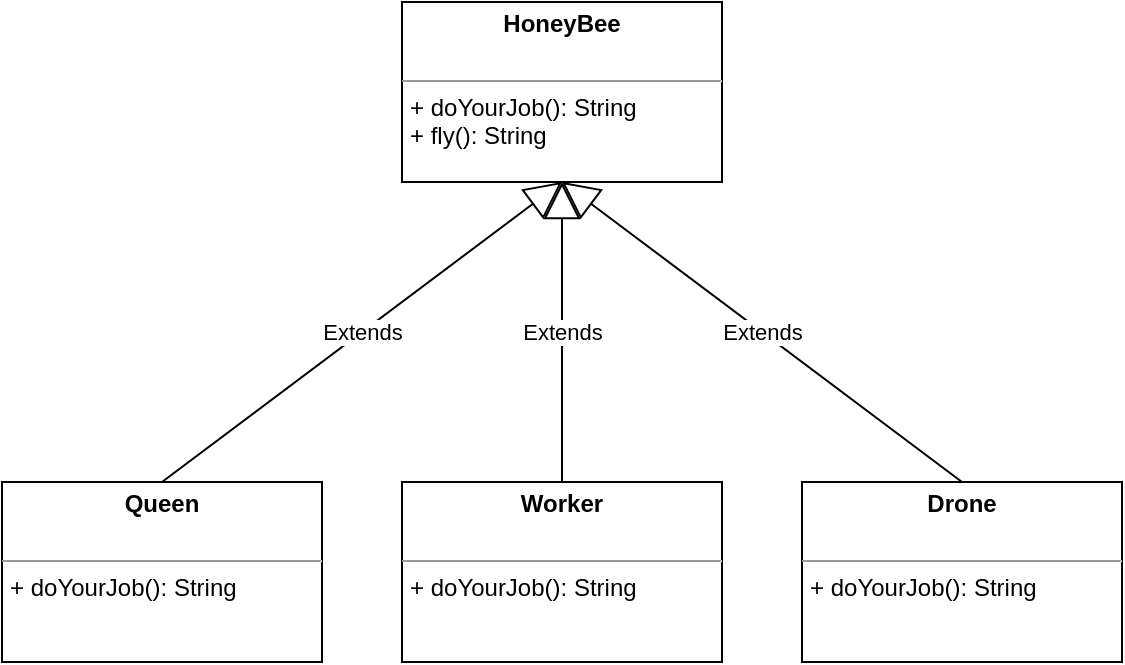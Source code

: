 <mxfile>
    <diagram id="S2CIPdIG4Lf3GdL8Yfw6" name="HoneyBee">
        <mxGraphModel dx="1369" dy="555" grid="1" gridSize="10" guides="1" tooltips="1" connect="1" arrows="1" fold="1" page="1" pageScale="1" pageWidth="827" pageHeight="1169" math="0" shadow="0">
            <root>
                <mxCell id="0"/>
                <mxCell id="1" parent="0"/>
                <mxCell id="2" value="&lt;p style=&quot;margin: 0px ; margin-top: 4px ; text-align: center&quot;&gt;&lt;b&gt;HoneyBee&lt;/b&gt;&lt;/p&gt;&lt;p style=&quot;margin: 0px ; margin-left: 4px&quot;&gt;&lt;br&gt;&lt;/p&gt;&lt;hr size=&quot;1&quot;&gt;&lt;p style=&quot;margin: 0px ; margin-left: 4px&quot;&gt;+ doYourJob(): String&lt;/p&gt;&lt;p style=&quot;margin: 0px ; margin-left: 4px&quot;&gt;+ fly(): String&lt;/p&gt;" style="verticalAlign=top;align=left;overflow=fill;fontSize=12;fontFamily=Helvetica;html=1;" parent="1" vertex="1">
                    <mxGeometry x="320" y="40" width="160" height="90" as="geometry"/>
                </mxCell>
                <mxCell id="3" value="&lt;p style=&quot;margin: 0px ; margin-top: 4px ; text-align: center&quot;&gt;&lt;b&gt;Queen&lt;/b&gt;&lt;/p&gt;&lt;p style=&quot;margin: 0px ; margin-left: 4px&quot;&gt;&lt;br&gt;&lt;/p&gt;&lt;hr size=&quot;1&quot;&gt;&lt;p style=&quot;margin: 0px ; margin-left: 4px&quot;&gt;+ doYourJob(): String&lt;br&gt;&lt;/p&gt;" style="verticalAlign=top;align=left;overflow=fill;fontSize=12;fontFamily=Helvetica;html=1;" parent="1" vertex="1">
                    <mxGeometry x="120" y="280" width="160" height="90" as="geometry"/>
                </mxCell>
                <mxCell id="4" value="Extends" style="endArrow=block;endSize=16;endFill=0;html=1;exitX=0.5;exitY=0;exitDx=0;exitDy=0;entryX=0.5;entryY=1;entryDx=0;entryDy=0;" parent="1" source="3" target="2" edge="1">
                    <mxGeometry width="160" relative="1" as="geometry">
                        <mxPoint x="150" y="170" as="sourcePoint"/>
                        <mxPoint x="280" y="130" as="targetPoint"/>
                    </mxGeometry>
                </mxCell>
                <mxCell id="5" value="&lt;p style=&quot;margin: 0px ; margin-top: 4px ; text-align: center&quot;&gt;&lt;b&gt;Worker&lt;/b&gt;&lt;/p&gt;&lt;p style=&quot;margin: 0px ; margin-left: 4px&quot;&gt;&lt;br&gt;&lt;/p&gt;&lt;hr size=&quot;1&quot;&gt;&lt;p style=&quot;margin: 0px ; margin-left: 4px&quot;&gt;+ doYourJob(): String&lt;br&gt;&lt;/p&gt;" style="verticalAlign=top;align=left;overflow=fill;fontSize=12;fontFamily=Helvetica;html=1;" parent="1" vertex="1">
                    <mxGeometry x="320" y="280" width="160" height="90" as="geometry"/>
                </mxCell>
                <mxCell id="6" value="&lt;p style=&quot;margin: 0px ; margin-top: 4px ; text-align: center&quot;&gt;&lt;b&gt;Drone&lt;/b&gt;&lt;/p&gt;&lt;p style=&quot;margin: 0px ; margin-left: 4px&quot;&gt;&lt;br&gt;&lt;/p&gt;&lt;hr size=&quot;1&quot;&gt;&lt;p style=&quot;margin: 0px ; margin-left: 4px&quot;&gt;+ doYourJob(): String&lt;br&gt;&lt;/p&gt;" style="verticalAlign=top;align=left;overflow=fill;fontSize=12;fontFamily=Helvetica;html=1;" parent="1" vertex="1">
                    <mxGeometry x="520" y="280" width="160" height="90" as="geometry"/>
                </mxCell>
                <mxCell id="7" value="Extends" style="endArrow=block;endSize=16;endFill=0;html=1;exitX=0.5;exitY=0;exitDx=0;exitDy=0;entryX=0.5;entryY=1;entryDx=0;entryDy=0;" parent="1" source="5" target="2" edge="1">
                    <mxGeometry width="160" relative="1" as="geometry">
                        <mxPoint x="210" y="290" as="sourcePoint"/>
                        <mxPoint x="410" y="140" as="targetPoint"/>
                    </mxGeometry>
                </mxCell>
                <mxCell id="8" value="Extends" style="endArrow=block;endSize=16;endFill=0;html=1;exitX=0.5;exitY=0;exitDx=0;exitDy=0;entryX=0.5;entryY=1;entryDx=0;entryDy=0;" parent="1" source="6" target="2" edge="1">
                    <mxGeometry width="160" relative="1" as="geometry">
                        <mxPoint x="410" y="290" as="sourcePoint"/>
                        <mxPoint x="410" y="140" as="targetPoint"/>
                    </mxGeometry>
                </mxCell>
            </root>
        </mxGraphModel>
    </diagram>
    <diagram name="HoneyBee_Abstract" id="d1uEbk_OJqGCnSaVpx3d">
        <mxGraphModel dx="1369" dy="555" grid="1" gridSize="10" guides="1" tooltips="1" connect="1" arrows="1" fold="1" page="1" pageScale="1" pageWidth="827" pageHeight="1169" math="0" shadow="0">
            <root>
                <mxCell id="7hjBk7XM3JtjZPB_9lzp-0"/>
                <mxCell id="7hjBk7XM3JtjZPB_9lzp-1" parent="7hjBk7XM3JtjZPB_9lzp-0"/>
                <mxCell id="7hjBk7XM3JtjZPB_9lzp-2" value="&lt;p style=&quot;margin: 0px ; margin-top: 4px ; text-align: center&quot;&gt;&lt;b&gt;&lt;i&gt;HoneyBee&lt;/i&gt;&lt;/b&gt;&lt;/p&gt;&lt;p style=&quot;margin: 0px ; margin-top: 4px ; text-align: center&quot;&gt;&lt;b&gt;{abstract}&lt;/b&gt;&lt;/p&gt;&lt;hr size=&quot;1&quot;&gt;&lt;p style=&quot;margin: 0px ; margin-left: 4px&quot;&gt;+ &lt;i&gt;doYourJob(): String&lt;/i&gt;&lt;/p&gt;&lt;p style=&quot;margin: 0px ; margin-left: 4px&quot;&gt;+ &lt;i&gt;fly(): String&lt;/i&gt;&lt;/p&gt;" style="verticalAlign=top;align=left;overflow=fill;fontSize=12;fontFamily=Helvetica;html=1;" parent="7hjBk7XM3JtjZPB_9lzp-1" vertex="1">
                    <mxGeometry x="320" y="40" width="160" height="90" as="geometry"/>
                </mxCell>
                <mxCell id="7hjBk7XM3JtjZPB_9lzp-3" value="&lt;p style=&quot;margin: 0px ; margin-top: 4px ; text-align: center&quot;&gt;&lt;b&gt;Queen&lt;/b&gt;&lt;/p&gt;&lt;p style=&quot;margin: 0px ; margin-left: 4px&quot;&gt;&lt;br&gt;&lt;/p&gt;&lt;hr size=&quot;1&quot;&gt;&lt;p style=&quot;margin: 0px ; margin-left: 4px&quot;&gt;+ doYourJob(): String&lt;br&gt;&lt;/p&gt;&lt;p style=&quot;margin: 0px ; margin-left: 4px&quot;&gt;+ fly(): String&lt;br&gt;&lt;/p&gt;" style="verticalAlign=top;align=left;overflow=fill;fontSize=12;fontFamily=Helvetica;html=1;" parent="7hjBk7XM3JtjZPB_9lzp-1" vertex="1">
                    <mxGeometry x="120" y="280" width="160" height="90" as="geometry"/>
                </mxCell>
                <mxCell id="7hjBk7XM3JtjZPB_9lzp-4" value="Extends" style="endArrow=block;endSize=16;endFill=0;html=1;exitX=0.5;exitY=0;exitDx=0;exitDy=0;entryX=0.5;entryY=1;entryDx=0;entryDy=0;" parent="7hjBk7XM3JtjZPB_9lzp-1" source="7hjBk7XM3JtjZPB_9lzp-3" target="7hjBk7XM3JtjZPB_9lzp-2" edge="1">
                    <mxGeometry width="160" relative="1" as="geometry">
                        <mxPoint x="150" y="170" as="sourcePoint"/>
                        <mxPoint x="280" y="130" as="targetPoint"/>
                    </mxGeometry>
                </mxCell>
                <mxCell id="7hjBk7XM3JtjZPB_9lzp-5" value="&lt;p style=&quot;margin: 0px ; margin-top: 4px ; text-align: center&quot;&gt;&lt;b&gt;Worker&lt;/b&gt;&lt;/p&gt;&lt;p style=&quot;margin: 0px ; margin-left: 4px&quot;&gt;&lt;br&gt;&lt;/p&gt;&lt;hr size=&quot;1&quot;&gt;&lt;p style=&quot;margin: 0px ; margin-left: 4px&quot;&gt;+ doYourJob(): String&lt;br&gt;&lt;/p&gt;&lt;p style=&quot;margin: 0px ; margin-left: 4px&quot;&gt;+ fly(): String&lt;br&gt;&lt;/p&gt;" style="verticalAlign=top;align=left;overflow=fill;fontSize=12;fontFamily=Helvetica;html=1;" parent="7hjBk7XM3JtjZPB_9lzp-1" vertex="1">
                    <mxGeometry x="320" y="280" width="160" height="90" as="geometry"/>
                </mxCell>
                <mxCell id="7hjBk7XM3JtjZPB_9lzp-6" value="&lt;p style=&quot;margin: 0px ; margin-top: 4px ; text-align: center&quot;&gt;&lt;b&gt;Drone&lt;/b&gt;&lt;/p&gt;&lt;p style=&quot;margin: 0px ; margin-left: 4px&quot;&gt;&lt;br&gt;&lt;/p&gt;&lt;hr size=&quot;1&quot;&gt;&lt;p style=&quot;margin: 0px ; margin-left: 4px&quot;&gt;+ doYourJob(): String&lt;br&gt;&lt;/p&gt;&lt;p style=&quot;margin: 0px ; margin-left: 4px&quot;&gt;+ fly(): String&lt;br&gt;&lt;/p&gt;" style="verticalAlign=top;align=left;overflow=fill;fontSize=12;fontFamily=Helvetica;html=1;" parent="7hjBk7XM3JtjZPB_9lzp-1" vertex="1">
                    <mxGeometry x="520" y="280" width="160" height="90" as="geometry"/>
                </mxCell>
                <mxCell id="7hjBk7XM3JtjZPB_9lzp-7" value="Extends" style="endArrow=block;endSize=16;endFill=0;html=1;exitX=0.5;exitY=0;exitDx=0;exitDy=0;entryX=0.5;entryY=1;entryDx=0;entryDy=0;" parent="7hjBk7XM3JtjZPB_9lzp-1" source="7hjBk7XM3JtjZPB_9lzp-5" target="7hjBk7XM3JtjZPB_9lzp-2" edge="1">
                    <mxGeometry width="160" relative="1" as="geometry">
                        <mxPoint x="210" y="290" as="sourcePoint"/>
                        <mxPoint x="410" y="140" as="targetPoint"/>
                    </mxGeometry>
                </mxCell>
                <mxCell id="7hjBk7XM3JtjZPB_9lzp-8" value="Extends" style="endArrow=block;endSize=16;endFill=0;html=1;exitX=0.5;exitY=0;exitDx=0;exitDy=0;entryX=0.5;entryY=1;entryDx=0;entryDy=0;" parent="7hjBk7XM3JtjZPB_9lzp-1" source="7hjBk7XM3JtjZPB_9lzp-6" target="7hjBk7XM3JtjZPB_9lzp-2" edge="1">
                    <mxGeometry width="160" relative="1" as="geometry">
                        <mxPoint x="410" y="290" as="sourcePoint"/>
                        <mxPoint x="410" y="140" as="targetPoint"/>
                    </mxGeometry>
                </mxCell>
            </root>
        </mxGraphModel>
    </diagram>
</mxfile>